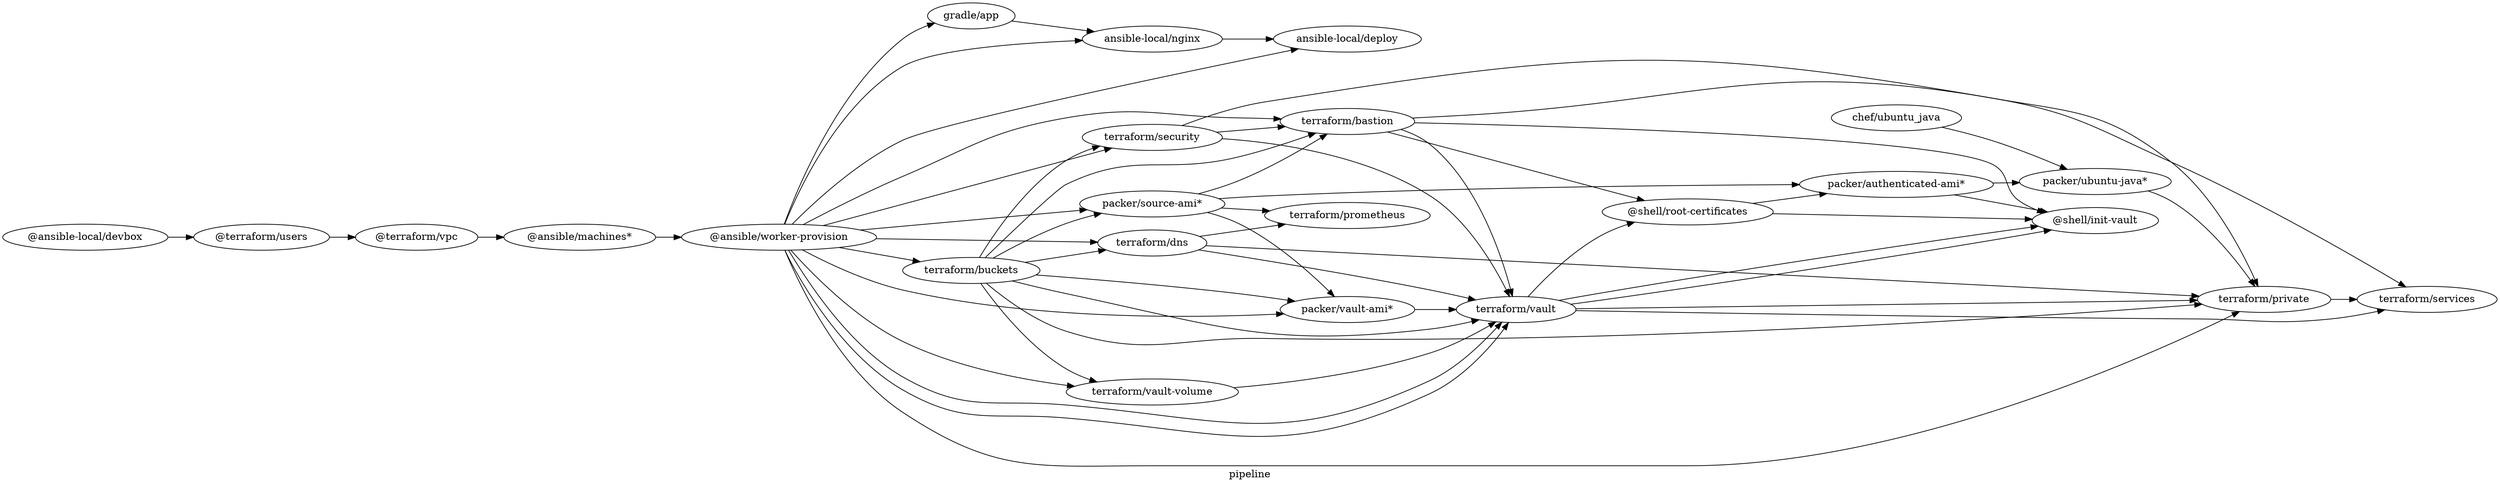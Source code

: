 digraph G {
  label="pipeline";
  rankdir=LR;



"packer/source-ami*" -> { "terraform/bastion";
                          "packer/vault-ami*"
                        }

"gradle/app" -> "ansible-local/nginx" -> "ansible-local/deploy";

"@ansible/worker-provision" -> {
  "gradle/app";
  "ansible-local/nginx";
  "ansible-local/deploy";
  "terraform/buckets";
  "terraform/vault";
  "terraform/dns";
  "terraform/bastion";
  "terraform/vault-volume";
  "packer/source-ami*";
  "terraform/security";
  "terraform/private";
  "packer/vault-ami*"
}

"terraform/buckets" -> {
  "terraform/vault";
  "terraform/dns";
  "terraform/bastion";
  "terraform/vault-volume";
  "packer/source-ami*";
  "terraform/security";
  "terraform/private";
  "packer/vault-ami*"
}

"packer/vault-ami*" -> "terraform/vault"

"@terraform/vpc" -> "@ansible/machines*" -> "@ansible/worker-provision"

"terraform/vault" -> "terraform/private";

{ "terraform/vault";
"terraform/bastion";
"terraform/private"; } -> "terraform/services";

"terraform/vault-volume" -> "terraform/vault";

 "terraform/dns" -> "terraform/private";
 "terraform/dns" -> "terraform/vault";

"terraform/security" -> "terraform/vault"
"@ansible/worker-provision" -> "terraform/vault";

"terraform/security" -> "terraform/bastion";
"terraform/security" -> "terraform/private";

"chef/ubuntu_java" -> "packer/ubuntu-java*";

"@ansible-local/devbox" -> "@terraform/users" -> "@terraform/vpc";

"terraform/bastion" -> "@shell/root-certificates";

"terraform/vault" -> "@shell/root-certificates";
"terraform/bastion" -> "terraform/vault";

"terraform/bastion" -> "@shell/init-vault";
"terraform/vault" -> "@shell/init-vault";

"@shell/root-certificates" -> "packer/authenticated-ami*";

"packer/ubuntu-java*" -> "terraform/private";

"packer/source-ami*" -> "packer/authenticated-ami*";
"packer/authenticated-ami*" -> "packer/ubuntu-java*";
"packer/authenticated-ami*" -> "@shell/init-vault";
"@shell/root-certificates" -> "@shell/init-vault";

"terraform/vault" -> "@shell/init-vault";

 "terraform/dns" -> "terraform/prometheus";
 "packer/source-ami*" -> "terraform/prometheus";
}

